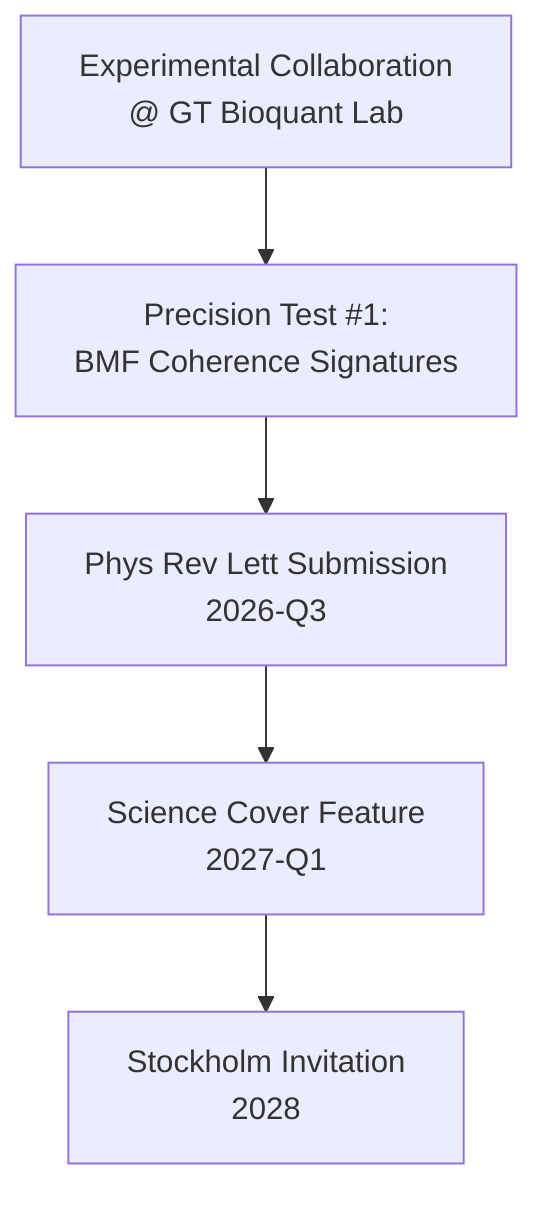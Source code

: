 flowchart TB
    A[Experimental Collaboration<br>@ GT Bioquant Lab] --> B[Precision Test #1:<br>BMF Coherence Signatures]
    B --> C[Phys Rev Lett Submission<br>2026-Q3]
    C --> D[Science Cover Feature<br>2027-Q1]
    D --> E[Stockholm Invitation<br>2028]